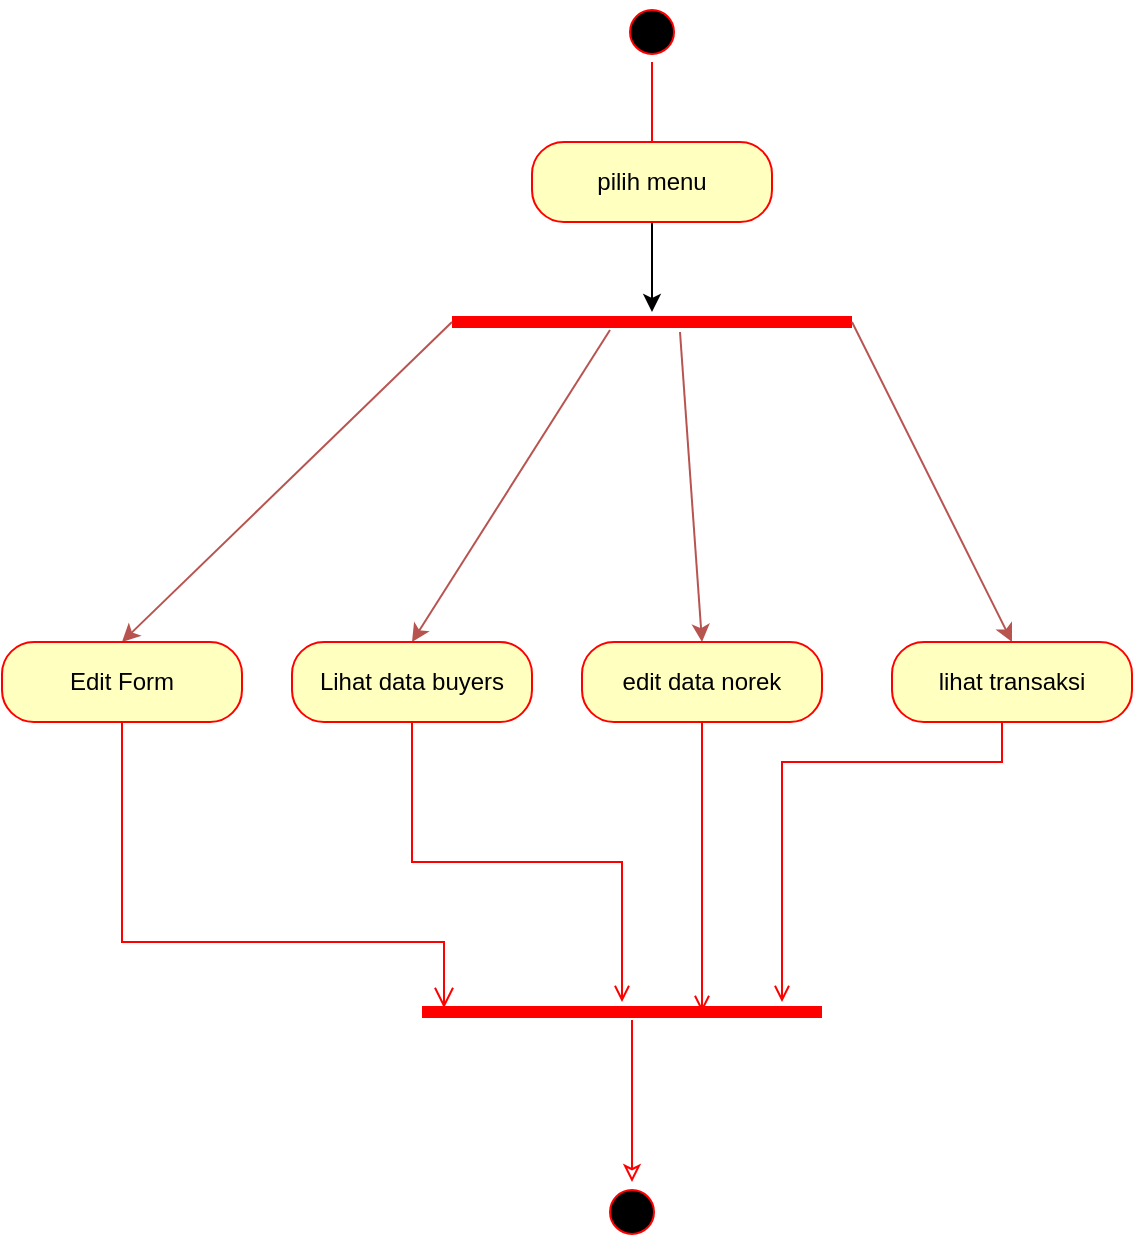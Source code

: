<mxfile version="22.1.11" type="github">
  <diagram name="Page-1" id="XOHVe-xvOEprRkgfdkk-">
    <mxGraphModel dx="872" dy="447" grid="1" gridSize="10" guides="1" tooltips="1" connect="1" arrows="1" fold="1" page="1" pageScale="1" pageWidth="850" pageHeight="1100" math="0" shadow="0">
      <root>
        <mxCell id="0" />
        <mxCell id="1" parent="0" />
        <mxCell id="FaiAq5r8sAQfN_tiHuSA-1" value="" style="ellipse;html=1;shape=startState;fillColor=#000000;strokeColor=#ff0000;" parent="1" vertex="1">
          <mxGeometry x="410" y="190" width="30" height="30" as="geometry" />
        </mxCell>
        <mxCell id="FaiAq5r8sAQfN_tiHuSA-2" value="" style="edgeStyle=orthogonalEdgeStyle;html=1;verticalAlign=bottom;endArrow=open;endSize=8;strokeColor=#ff0000;rounded=0;" parent="1" source="FaiAq5r8sAQfN_tiHuSA-1" edge="1">
          <mxGeometry relative="1" as="geometry">
            <mxPoint x="425" y="280" as="targetPoint" />
          </mxGeometry>
        </mxCell>
        <mxCell id="FaiAq5r8sAQfN_tiHuSA-3" value="" style="edgeStyle=orthogonalEdgeStyle;rounded=0;orthogonalLoop=1;jettySize=auto;html=1;" parent="1" source="FaiAq5r8sAQfN_tiHuSA-4" target="FaiAq5r8sAQfN_tiHuSA-5" edge="1">
          <mxGeometry relative="1" as="geometry" />
        </mxCell>
        <mxCell id="FaiAq5r8sAQfN_tiHuSA-4" value="pilih menu" style="rounded=1;whiteSpace=wrap;html=1;arcSize=40;fontColor=#000000;fillColor=#ffffc0;strokeColor=#ff0000;" parent="1" vertex="1">
          <mxGeometry x="365" y="260" width="120" height="40" as="geometry" />
        </mxCell>
        <mxCell id="FaiAq5r8sAQfN_tiHuSA-5" value="" style="shape=line;html=1;strokeWidth=6;strokeColor=#ff0000;" parent="1" vertex="1">
          <mxGeometry x="325" y="345" width="200" height="10" as="geometry" />
        </mxCell>
        <mxCell id="FaiAq5r8sAQfN_tiHuSA-6" value="" style="endArrow=classic;html=1;rounded=0;fillColor=#f8cecc;strokeColor=#b85450;entryX=0.5;entryY=0;entryDx=0;entryDy=0;exitX=0;exitY=0.5;exitDx=0;exitDy=0;exitPerimeter=0;" parent="1" target="FaiAq5r8sAQfN_tiHuSA-7" edge="1" source="FaiAq5r8sAQfN_tiHuSA-5">
          <mxGeometry width="50" height="50" relative="1" as="geometry">
            <mxPoint x="365" y="355" as="sourcePoint" />
            <mxPoint x="320" y="450" as="targetPoint" />
          </mxGeometry>
        </mxCell>
        <mxCell id="FaiAq5r8sAQfN_tiHuSA-7" value="Edit Form" style="rounded=1;whiteSpace=wrap;html=1;arcSize=40;fontColor=#000000;fillColor=#ffffc0;strokeColor=#ff0000;" parent="1" vertex="1">
          <mxGeometry x="100" y="510" width="120" height="40" as="geometry" />
        </mxCell>
        <mxCell id="FaiAq5r8sAQfN_tiHuSA-8" value="" style="edgeStyle=orthogonalEdgeStyle;html=1;verticalAlign=bottom;endArrow=open;endSize=8;strokeColor=#ff0000;rounded=0;entryX=0.055;entryY=0.3;entryDx=0;entryDy=0;entryPerimeter=0;" parent="1" source="FaiAq5r8sAQfN_tiHuSA-7" target="FaiAq5r8sAQfN_tiHuSA-17" edge="1">
          <mxGeometry relative="1" as="geometry">
            <mxPoint x="310" y="700" as="targetPoint" />
            <Array as="points">
              <mxPoint x="160" y="660" />
              <mxPoint x="321" y="660" />
            </Array>
          </mxGeometry>
        </mxCell>
        <mxCell id="FaiAq5r8sAQfN_tiHuSA-9" value="" style="endArrow=classic;html=1;rounded=0;fillColor=#f8cecc;strokeColor=#b85450;entryX=0.5;entryY=0;entryDx=0;entryDy=0;exitX=0.395;exitY=0.9;exitDx=0;exitDy=0;exitPerimeter=0;" parent="1" source="FaiAq5r8sAQfN_tiHuSA-5" target="FaiAq5r8sAQfN_tiHuSA-10" edge="1">
          <mxGeometry width="50" height="50" relative="1" as="geometry">
            <mxPoint x="510" y="355" as="sourcePoint" />
            <mxPoint x="465" y="450" as="targetPoint" />
          </mxGeometry>
        </mxCell>
        <mxCell id="FaiAq5r8sAQfN_tiHuSA-10" value="Lihat data buyers" style="rounded=1;whiteSpace=wrap;html=1;arcSize=40;fontColor=#000000;fillColor=#ffffc0;strokeColor=#ff0000;" parent="1" vertex="1">
          <mxGeometry x="245" y="510" width="120" height="40" as="geometry" />
        </mxCell>
        <mxCell id="FaiAq5r8sAQfN_tiHuSA-11" value="" style="endArrow=classic;html=1;rounded=0;fillColor=#f8cecc;strokeColor=#b85450;entryX=0.5;entryY=0;entryDx=0;entryDy=0;exitX=0.57;exitY=1;exitDx=0;exitDy=0;exitPerimeter=0;" parent="1" source="FaiAq5r8sAQfN_tiHuSA-5" target="FaiAq5r8sAQfN_tiHuSA-13" edge="1">
          <mxGeometry width="50" height="50" relative="1" as="geometry">
            <mxPoint x="564" y="364" as="sourcePoint" />
            <mxPoint x="600" y="460" as="targetPoint" />
          </mxGeometry>
        </mxCell>
        <mxCell id="FaiAq5r8sAQfN_tiHuSA-12" value="" style="edgeStyle=orthogonalEdgeStyle;rounded=0;orthogonalLoop=1;jettySize=auto;html=1;fillColor=#f8cecc;strokeColor=#FF0000;endArrow=open;endFill=0;" parent="1" source="FaiAq5r8sAQfN_tiHuSA-13" target="FaiAq5r8sAQfN_tiHuSA-19" edge="1">
          <mxGeometry relative="1" as="geometry">
            <mxPoint x="450" y="680" as="targetPoint" />
          </mxGeometry>
        </mxCell>
        <mxCell id="FaiAq5r8sAQfN_tiHuSA-13" value="edit data norek" style="rounded=1;whiteSpace=wrap;html=1;arcSize=40;fontColor=#000000;fillColor=#ffffc0;strokeColor=#ff0000;" parent="1" vertex="1">
          <mxGeometry x="390" y="510" width="120" height="40" as="geometry" />
        </mxCell>
        <mxCell id="FaiAq5r8sAQfN_tiHuSA-17" value="" style="shape=line;html=1;strokeWidth=6;strokeColor=#ff0000;" parent="1" vertex="1">
          <mxGeometry x="310" y="690" width="200" height="10" as="geometry" />
        </mxCell>
        <mxCell id="FaiAq5r8sAQfN_tiHuSA-18" value="" style="edgeStyle=orthogonalEdgeStyle;html=1;verticalAlign=bottom;endArrow=none;endSize=8;strokeColor=#FF0000;rounded=0;entryX=0.5;entryY=1;entryDx=0;entryDy=0;endFill=0;startArrow=open;startFill=0;" parent="1" source="FaiAq5r8sAQfN_tiHuSA-17" target="FaiAq5r8sAQfN_tiHuSA-10" edge="1">
          <mxGeometry relative="1" as="geometry">
            <mxPoint x="410" y="770" as="targetPoint" />
          </mxGeometry>
        </mxCell>
        <mxCell id="FaiAq5r8sAQfN_tiHuSA-19" value="" style="shape=waypoint;sketch=0;size=6;pointerEvents=1;points=[];fillColor=#ffffc0;resizable=0;rotatable=0;perimeter=centerPerimeter;snapToPoint=1;strokeColor=#ff0000;fontColor=#000000;rounded=1;arcSize=40;" parent="1" vertex="1">
          <mxGeometry x="440" y="685" width="20" height="20" as="geometry" />
        </mxCell>
        <mxCell id="FaiAq5r8sAQfN_tiHuSA-21" value="" style="ellipse;html=1;shape=startState;fillColor=#000000;strokeColor=#ff0000;" parent="1" vertex="1">
          <mxGeometry x="400" y="780" width="30" height="30" as="geometry" />
        </mxCell>
        <mxCell id="FaiAq5r8sAQfN_tiHuSA-22" value="" style="edgeStyle=orthogonalEdgeStyle;html=1;verticalAlign=bottom;endArrow=none;endSize=8;strokeColor=#ff0000;rounded=0;entryX=0.525;entryY=0.9;entryDx=0;entryDy=0;entryPerimeter=0;startArrow=classic;startFill=0;endFill=0;" parent="1" source="FaiAq5r8sAQfN_tiHuSA-21" target="FaiAq5r8sAQfN_tiHuSA-17" edge="1">
          <mxGeometry relative="1" as="geometry">
            <mxPoint x="395" y="860" as="targetPoint" />
          </mxGeometry>
        </mxCell>
        <mxCell id="FaiAq5r8sAQfN_tiHuSA-23" value="" style="endArrow=classic;html=1;rounded=0;fillColor=#f8cecc;strokeColor=#b85450;entryX=0.5;entryY=0;entryDx=0;entryDy=0;exitX=1;exitY=0.5;exitDx=0;exitDy=0;exitPerimeter=0;" parent="1" source="FaiAq5r8sAQfN_tiHuSA-5" target="FaiAq5r8sAQfN_tiHuSA-25" edge="1">
          <mxGeometry width="50" height="50" relative="1" as="geometry">
            <mxPoint x="395" y="345" as="sourcePoint" />
            <mxPoint x="755" y="461" as="targetPoint" />
          </mxGeometry>
        </mxCell>
        <mxCell id="FaiAq5r8sAQfN_tiHuSA-24" value="" style="edgeStyle=orthogonalEdgeStyle;rounded=0;orthogonalLoop=1;jettySize=auto;html=1;fillColor=#f8cecc;strokeColor=#FF0000;entryX=0.8;entryY=0.2;entryDx=0;entryDy=0;entryPerimeter=0;endArrow=open;endFill=0;" parent="1" edge="1">
          <mxGeometry relative="1" as="geometry">
            <Array as="points">
              <mxPoint x="600" y="570" />
              <mxPoint x="490" y="570" />
            </Array>
            <mxPoint x="490" y="690" as="targetPoint" />
            <mxPoint x="600" y="530" as="sourcePoint" />
          </mxGeometry>
        </mxCell>
        <mxCell id="FaiAq5r8sAQfN_tiHuSA-25" value="lihat transaksi" style="rounded=1;whiteSpace=wrap;html=1;arcSize=40;fontColor=#000000;fillColor=#ffffc0;strokeColor=#ff0000;" parent="1" vertex="1">
          <mxGeometry x="545" y="510" width="120" height="40" as="geometry" />
        </mxCell>
      </root>
    </mxGraphModel>
  </diagram>
</mxfile>

